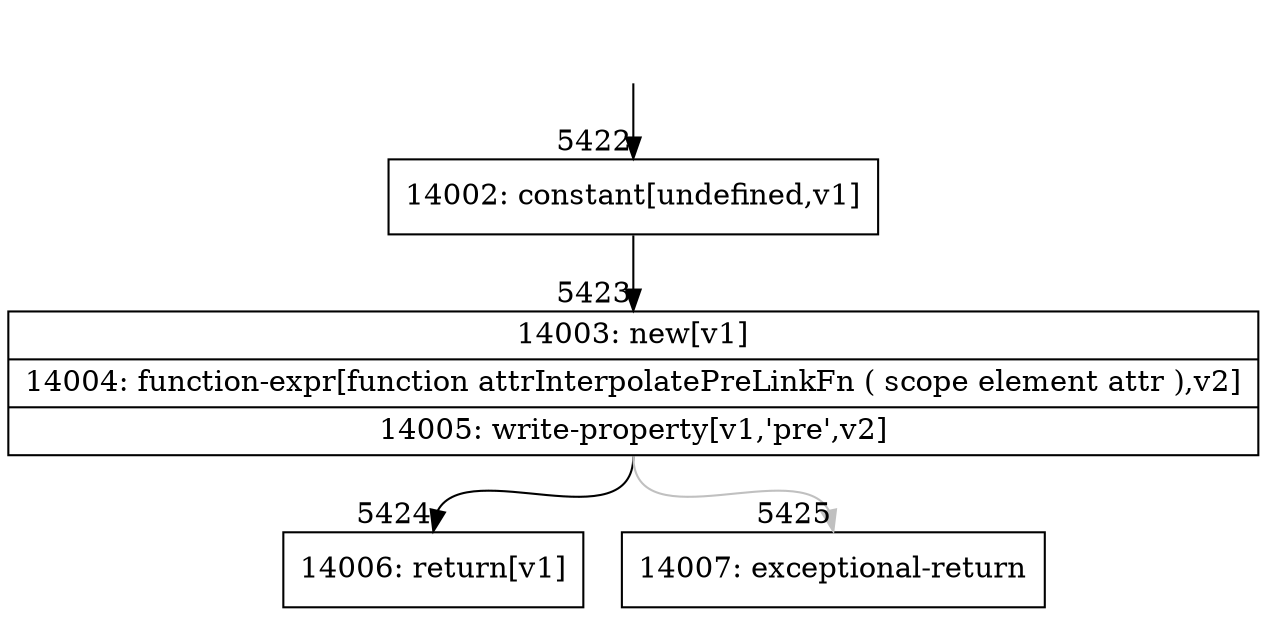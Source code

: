digraph {
rankdir="TD"
BB_entry400[shape=none,label=""];
BB_entry400 -> BB5422 [tailport=s, headport=n, headlabel="    5422"]
BB5422 [shape=record label="{14002: constant[undefined,v1]}" ] 
BB5422 -> BB5423 [tailport=s, headport=n, headlabel="      5423"]
BB5423 [shape=record label="{14003: new[v1]|14004: function-expr[function attrInterpolatePreLinkFn ( scope element attr ),v2]|14005: write-property[v1,'pre',v2]}" ] 
BB5423 -> BB5424 [tailport=s, headport=n, headlabel="      5424"]
BB5423 -> BB5425 [tailport=s, headport=n, color=gray, headlabel="      5425"]
BB5424 [shape=record label="{14006: return[v1]}" ] 
BB5425 [shape=record label="{14007: exceptional-return}" ] 
//#$~ 8549
}
